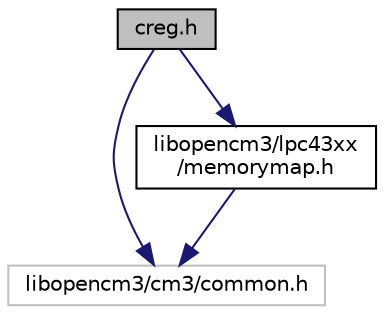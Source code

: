 digraph "creg.h"
{
  edge [fontname="Helvetica",fontsize="10",labelfontname="Helvetica",labelfontsize="10"];
  node [fontname="Helvetica",fontsize="10",shape=record];
  Node1 [label="creg.h",height=0.2,width=0.4,color="black", fillcolor="grey75", style="filled", fontcolor="black"];
  Node1 -> Node2 [color="midnightblue",fontsize="10",style="solid",fontname="Helvetica"];
  Node2 [label="libopencm3/cm3/common.h",height=0.2,width=0.4,color="grey75", fillcolor="white", style="filled"];
  Node1 -> Node3 [color="midnightblue",fontsize="10",style="solid",fontname="Helvetica"];
  Node3 [label="libopencm3/lpc43xx\l/memorymap.h",height=0.2,width=0.4,color="black", fillcolor="white", style="filled",URL="$memorymap_8h.html"];
  Node3 -> Node2 [color="midnightblue",fontsize="10",style="solid",fontname="Helvetica"];
}

